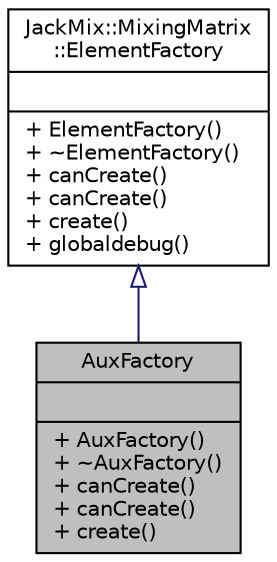 digraph "AuxFactory"
{
 // LATEX_PDF_SIZE
  edge [fontname="Helvetica",fontsize="10",labelfontname="Helvetica",labelfontsize="10"];
  node [fontname="Helvetica",fontsize="10",shape=record];
  Node1 [label="{AuxFactory\n||+ AuxFactory()\l+ ~AuxFactory()\l+ canCreate()\l+ canCreate()\l+ create()\l}",height=0.2,width=0.4,color="black", fillcolor="grey75", style="filled", fontcolor="black",tooltip="The Factory for creating this things..."];
  Node2 -> Node1 [dir="back",color="midnightblue",fontsize="10",style="solid",arrowtail="onormal",fontname="Helvetica"];
  Node2 [label="{JackMix::MixingMatrix\l::ElementFactory\n||+ ElementFactory()\l+ ~ElementFactory()\l+ canCreate()\l+ canCreate()\l+ create()\l+ globaldebug()\l}",height=0.2,width=0.4,color="black", fillcolor="white", style="filled",URL="$d5/dd5/class_jack_mix_1_1_mixing_matrix_1_1_element_factory.html",tooltip=" "];
}
